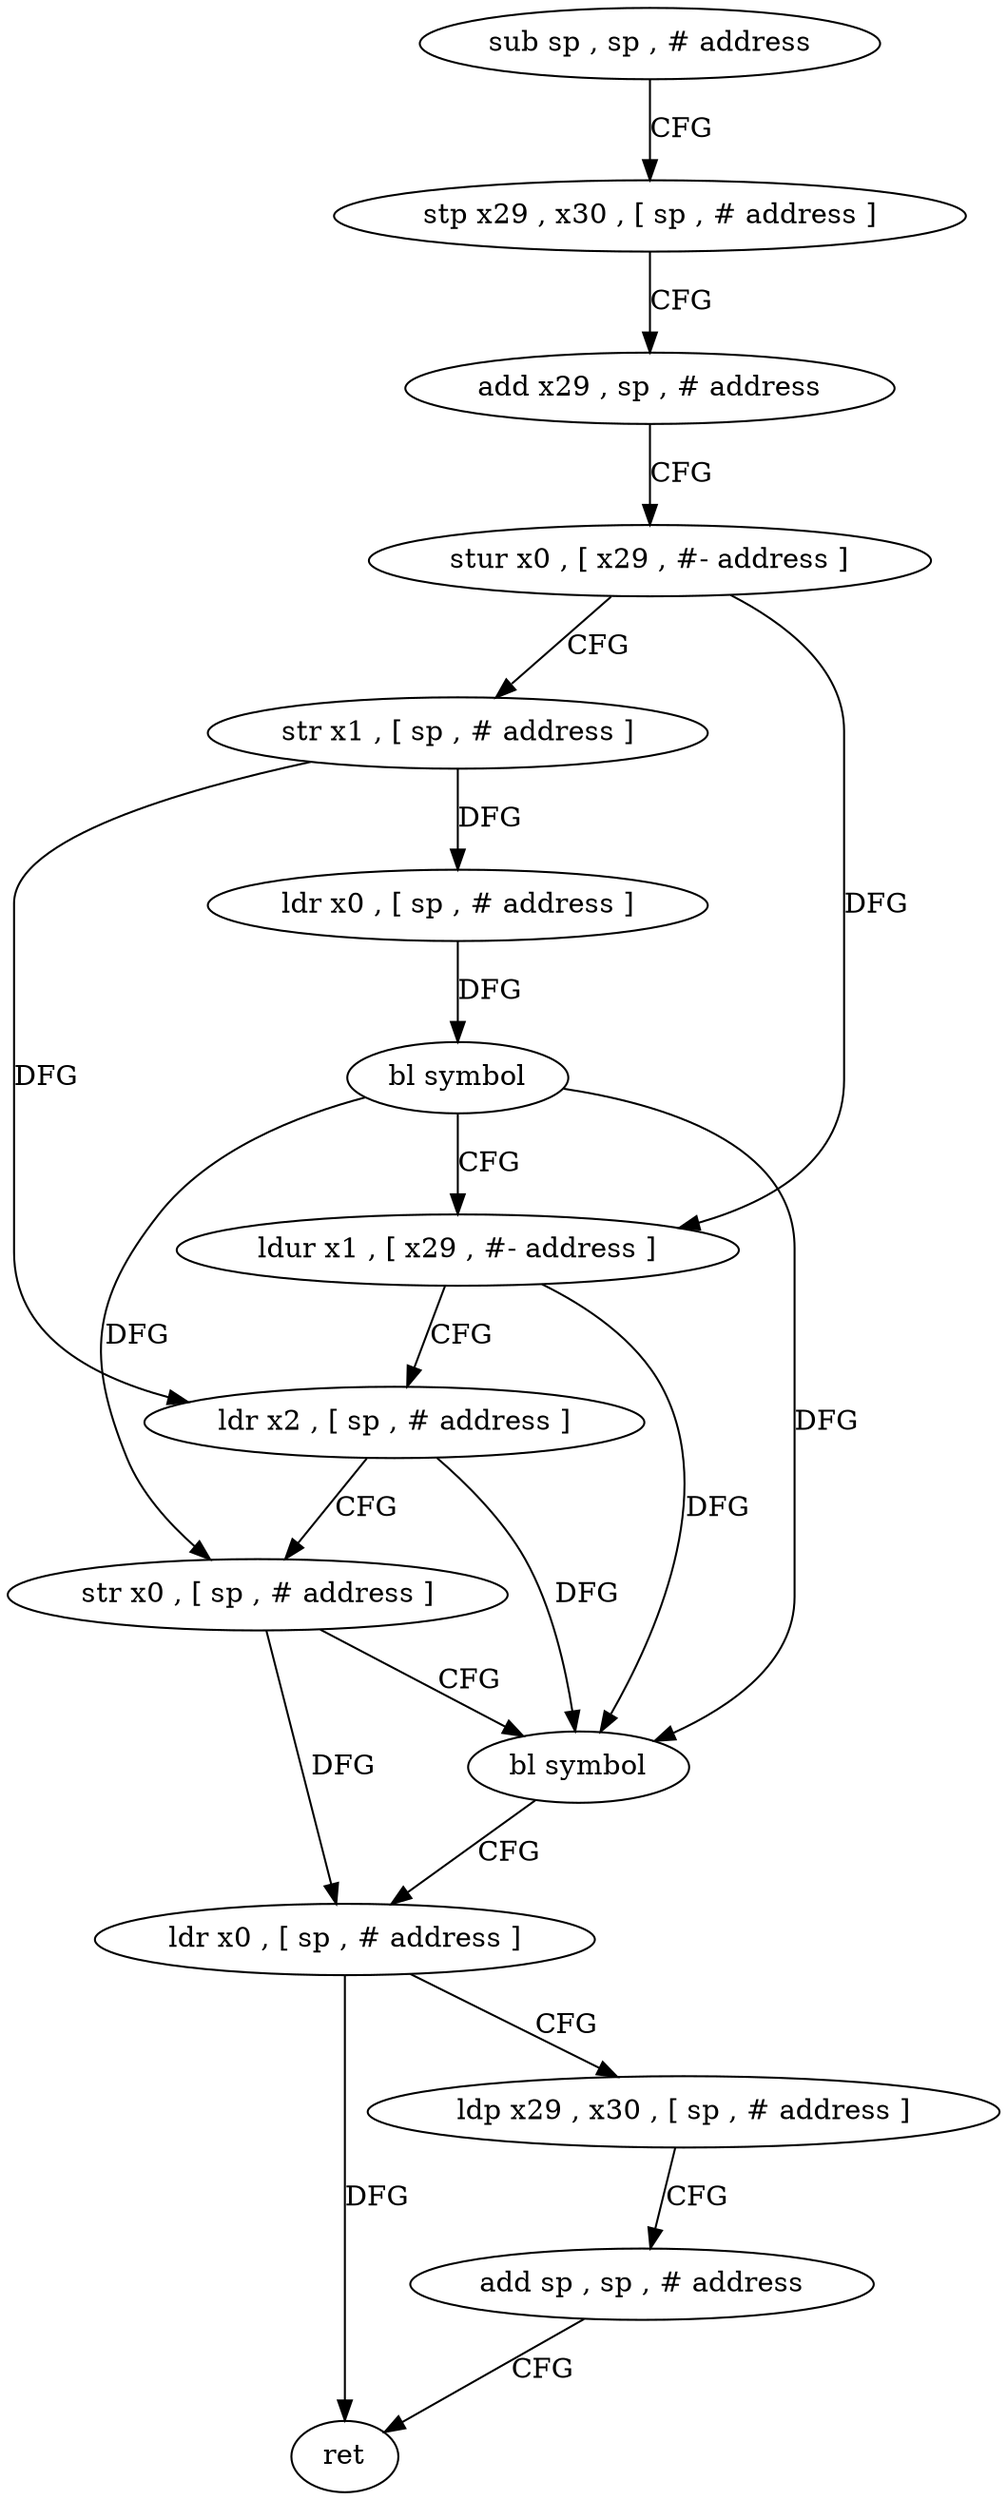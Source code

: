 digraph "func" {
"4240128" [label = "sub sp , sp , # address" ]
"4240132" [label = "stp x29 , x30 , [ sp , # address ]" ]
"4240136" [label = "add x29 , sp , # address" ]
"4240140" [label = "stur x0 , [ x29 , #- address ]" ]
"4240144" [label = "str x1 , [ sp , # address ]" ]
"4240148" [label = "ldr x0 , [ sp , # address ]" ]
"4240152" [label = "bl symbol" ]
"4240156" [label = "ldur x1 , [ x29 , #- address ]" ]
"4240160" [label = "ldr x2 , [ sp , # address ]" ]
"4240164" [label = "str x0 , [ sp , # address ]" ]
"4240168" [label = "bl symbol" ]
"4240172" [label = "ldr x0 , [ sp , # address ]" ]
"4240176" [label = "ldp x29 , x30 , [ sp , # address ]" ]
"4240180" [label = "add sp , sp , # address" ]
"4240184" [label = "ret" ]
"4240128" -> "4240132" [ label = "CFG" ]
"4240132" -> "4240136" [ label = "CFG" ]
"4240136" -> "4240140" [ label = "CFG" ]
"4240140" -> "4240144" [ label = "CFG" ]
"4240140" -> "4240156" [ label = "DFG" ]
"4240144" -> "4240148" [ label = "DFG" ]
"4240144" -> "4240160" [ label = "DFG" ]
"4240148" -> "4240152" [ label = "DFG" ]
"4240152" -> "4240156" [ label = "CFG" ]
"4240152" -> "4240164" [ label = "DFG" ]
"4240152" -> "4240168" [ label = "DFG" ]
"4240156" -> "4240160" [ label = "CFG" ]
"4240156" -> "4240168" [ label = "DFG" ]
"4240160" -> "4240164" [ label = "CFG" ]
"4240160" -> "4240168" [ label = "DFG" ]
"4240164" -> "4240168" [ label = "CFG" ]
"4240164" -> "4240172" [ label = "DFG" ]
"4240168" -> "4240172" [ label = "CFG" ]
"4240172" -> "4240176" [ label = "CFG" ]
"4240172" -> "4240184" [ label = "DFG" ]
"4240176" -> "4240180" [ label = "CFG" ]
"4240180" -> "4240184" [ label = "CFG" ]
}
